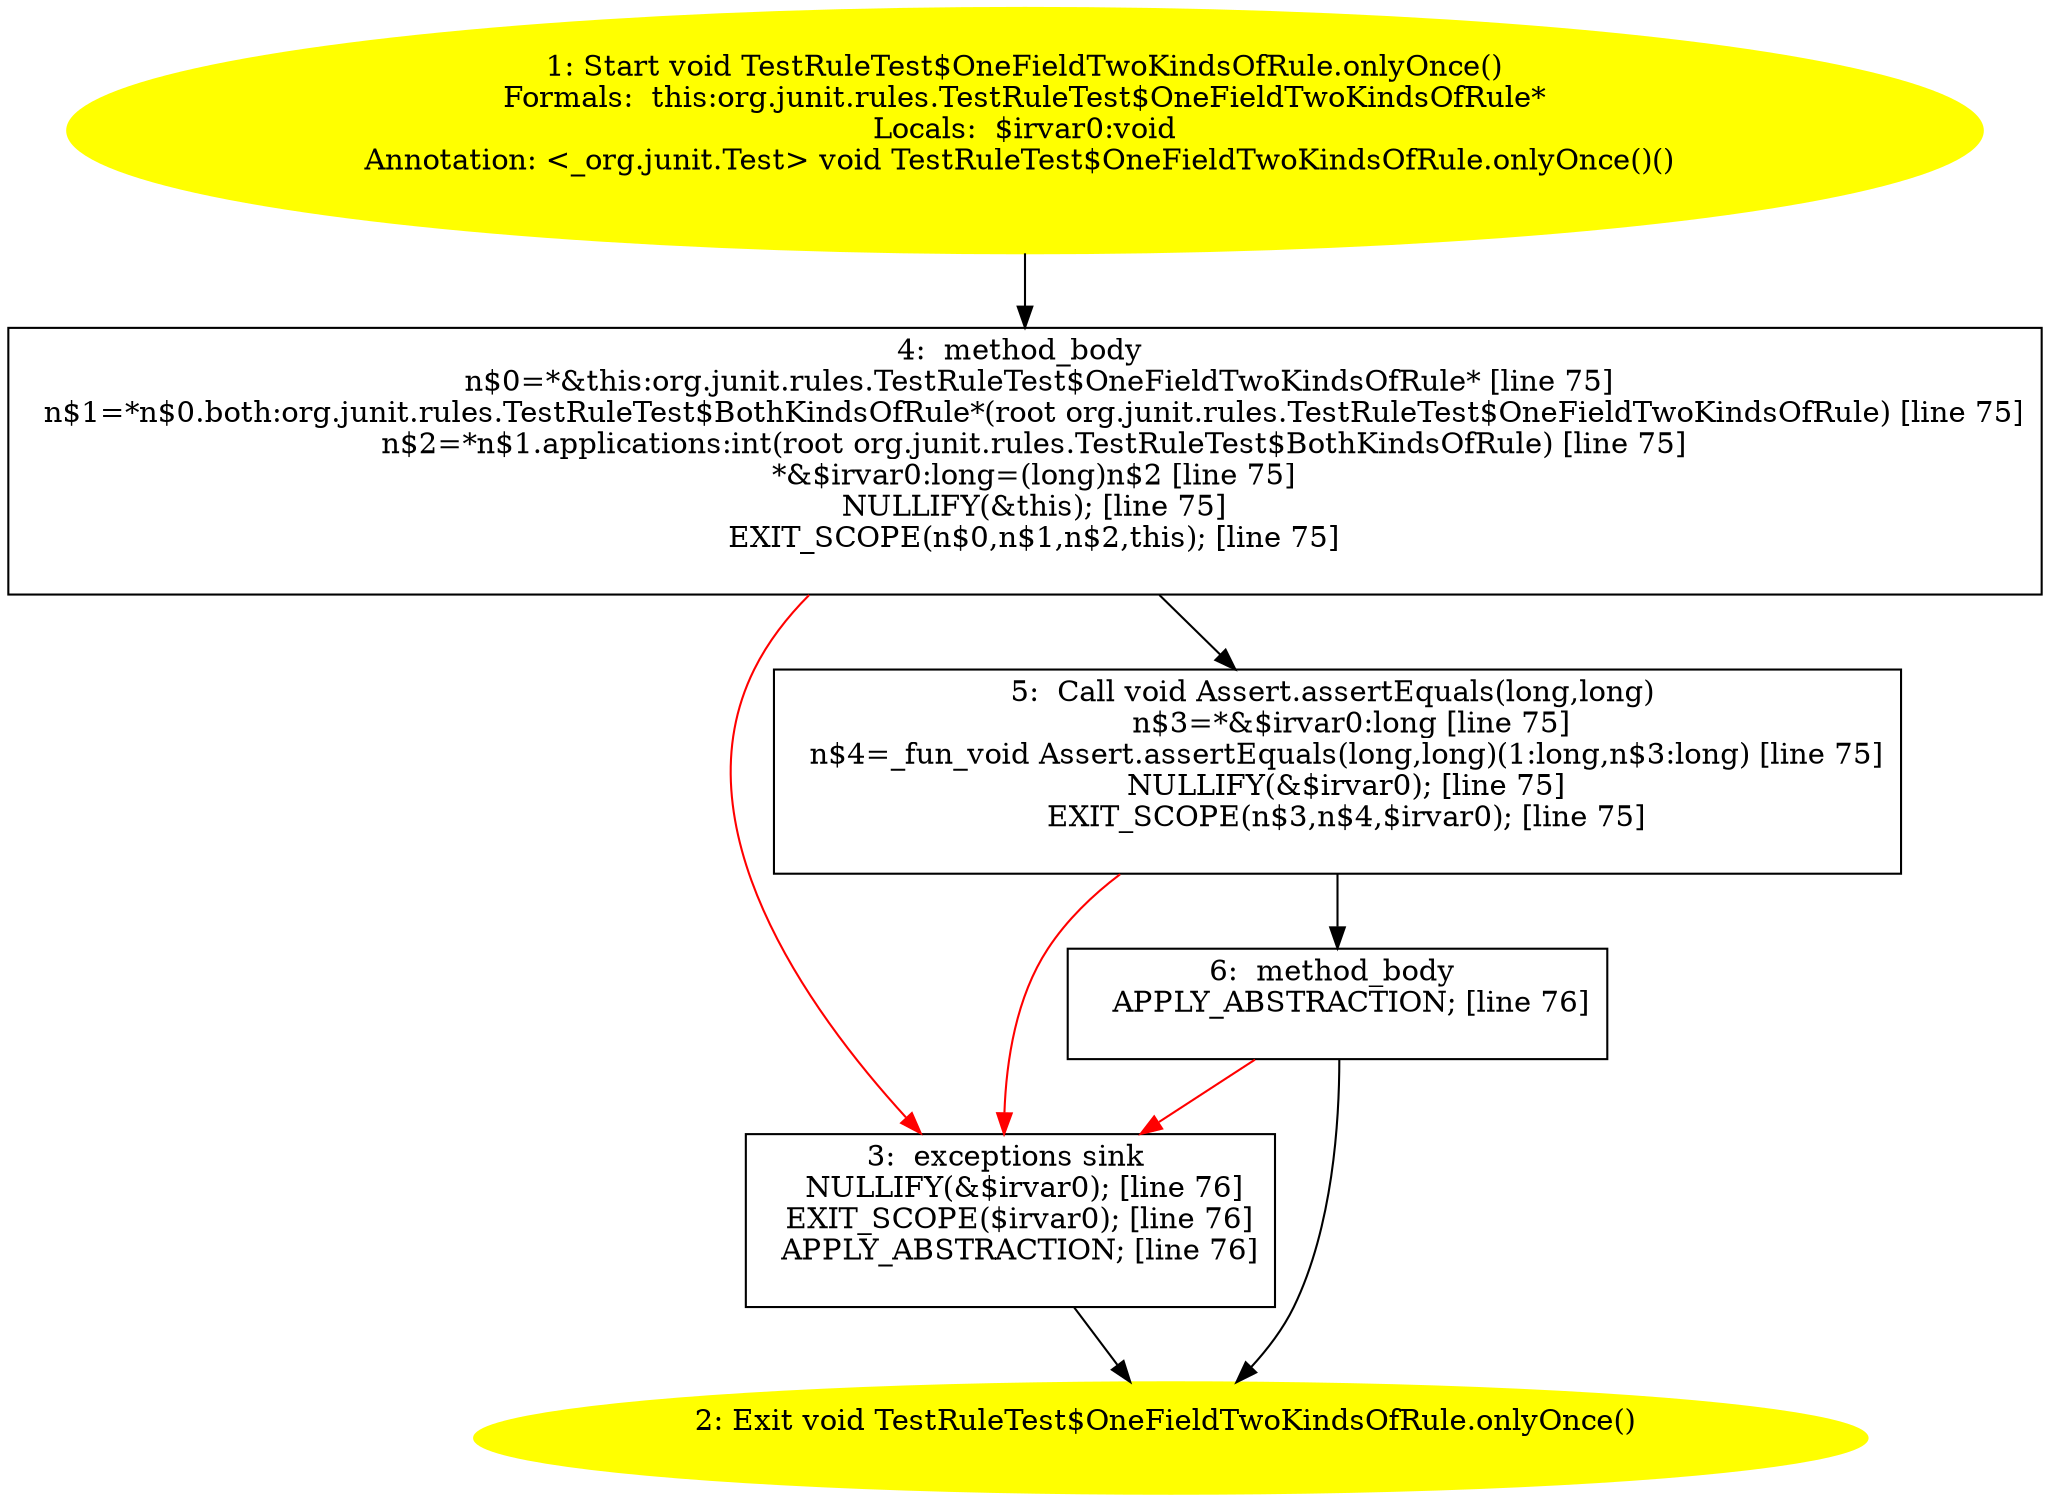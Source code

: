 /* @generated */
digraph cfg {
"org.junit.rules.TestRuleTest$OneFieldTwoKindsOfRule.onlyOnce():void.43b60e6b235f9974fa8f76a130697f21_1" [label="1: Start void TestRuleTest$OneFieldTwoKindsOfRule.onlyOnce()\nFormals:  this:org.junit.rules.TestRuleTest$OneFieldTwoKindsOfRule*\nLocals:  $irvar0:void\nAnnotation: <_org.junit.Test> void TestRuleTest$OneFieldTwoKindsOfRule.onlyOnce()() \n  " color=yellow style=filled]
	

	 "org.junit.rules.TestRuleTest$OneFieldTwoKindsOfRule.onlyOnce():void.43b60e6b235f9974fa8f76a130697f21_1" -> "org.junit.rules.TestRuleTest$OneFieldTwoKindsOfRule.onlyOnce():void.43b60e6b235f9974fa8f76a130697f21_4" ;
"org.junit.rules.TestRuleTest$OneFieldTwoKindsOfRule.onlyOnce():void.43b60e6b235f9974fa8f76a130697f21_2" [label="2: Exit void TestRuleTest$OneFieldTwoKindsOfRule.onlyOnce() \n  " color=yellow style=filled]
	

"org.junit.rules.TestRuleTest$OneFieldTwoKindsOfRule.onlyOnce():void.43b60e6b235f9974fa8f76a130697f21_3" [label="3:  exceptions sink \n   NULLIFY(&$irvar0); [line 76]\n  EXIT_SCOPE($irvar0); [line 76]\n  APPLY_ABSTRACTION; [line 76]\n " shape="box"]
	

	 "org.junit.rules.TestRuleTest$OneFieldTwoKindsOfRule.onlyOnce():void.43b60e6b235f9974fa8f76a130697f21_3" -> "org.junit.rules.TestRuleTest$OneFieldTwoKindsOfRule.onlyOnce():void.43b60e6b235f9974fa8f76a130697f21_2" ;
"org.junit.rules.TestRuleTest$OneFieldTwoKindsOfRule.onlyOnce():void.43b60e6b235f9974fa8f76a130697f21_4" [label="4:  method_body \n   n$0=*&this:org.junit.rules.TestRuleTest$OneFieldTwoKindsOfRule* [line 75]\n  n$1=*n$0.both:org.junit.rules.TestRuleTest$BothKindsOfRule*(root org.junit.rules.TestRuleTest$OneFieldTwoKindsOfRule) [line 75]\n  n$2=*n$1.applications:int(root org.junit.rules.TestRuleTest$BothKindsOfRule) [line 75]\n  *&$irvar0:long=(long)n$2 [line 75]\n  NULLIFY(&this); [line 75]\n  EXIT_SCOPE(n$0,n$1,n$2,this); [line 75]\n " shape="box"]
	

	 "org.junit.rules.TestRuleTest$OneFieldTwoKindsOfRule.onlyOnce():void.43b60e6b235f9974fa8f76a130697f21_4" -> "org.junit.rules.TestRuleTest$OneFieldTwoKindsOfRule.onlyOnce():void.43b60e6b235f9974fa8f76a130697f21_5" ;
	 "org.junit.rules.TestRuleTest$OneFieldTwoKindsOfRule.onlyOnce():void.43b60e6b235f9974fa8f76a130697f21_4" -> "org.junit.rules.TestRuleTest$OneFieldTwoKindsOfRule.onlyOnce():void.43b60e6b235f9974fa8f76a130697f21_3" [color="red" ];
"org.junit.rules.TestRuleTest$OneFieldTwoKindsOfRule.onlyOnce():void.43b60e6b235f9974fa8f76a130697f21_5" [label="5:  Call void Assert.assertEquals(long,long) \n   n$3=*&$irvar0:long [line 75]\n  n$4=_fun_void Assert.assertEquals(long,long)(1:long,n$3:long) [line 75]\n  NULLIFY(&$irvar0); [line 75]\n  EXIT_SCOPE(n$3,n$4,$irvar0); [line 75]\n " shape="box"]
	

	 "org.junit.rules.TestRuleTest$OneFieldTwoKindsOfRule.onlyOnce():void.43b60e6b235f9974fa8f76a130697f21_5" -> "org.junit.rules.TestRuleTest$OneFieldTwoKindsOfRule.onlyOnce():void.43b60e6b235f9974fa8f76a130697f21_6" ;
	 "org.junit.rules.TestRuleTest$OneFieldTwoKindsOfRule.onlyOnce():void.43b60e6b235f9974fa8f76a130697f21_5" -> "org.junit.rules.TestRuleTest$OneFieldTwoKindsOfRule.onlyOnce():void.43b60e6b235f9974fa8f76a130697f21_3" [color="red" ];
"org.junit.rules.TestRuleTest$OneFieldTwoKindsOfRule.onlyOnce():void.43b60e6b235f9974fa8f76a130697f21_6" [label="6:  method_body \n   APPLY_ABSTRACTION; [line 76]\n " shape="box"]
	

	 "org.junit.rules.TestRuleTest$OneFieldTwoKindsOfRule.onlyOnce():void.43b60e6b235f9974fa8f76a130697f21_6" -> "org.junit.rules.TestRuleTest$OneFieldTwoKindsOfRule.onlyOnce():void.43b60e6b235f9974fa8f76a130697f21_2" ;
	 "org.junit.rules.TestRuleTest$OneFieldTwoKindsOfRule.onlyOnce():void.43b60e6b235f9974fa8f76a130697f21_6" -> "org.junit.rules.TestRuleTest$OneFieldTwoKindsOfRule.onlyOnce():void.43b60e6b235f9974fa8f76a130697f21_3" [color="red" ];
}

